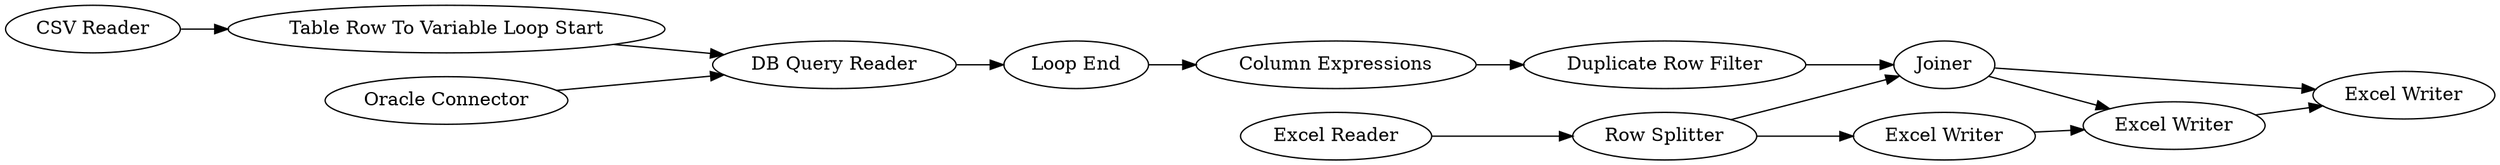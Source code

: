 digraph {
	"4867141929167539062_13" [label="Excel Writer"]
	"4867141929167539062_5" [label="Table Row To Variable Loop Start"]
	"4867141929167539062_6" [label="Oracle Connector"]
	"4867141929167539062_7" [label="DB Query Reader"]
	"4867141929167539062_11" [label="Duplicate Row Filter"]
	"4867141929167539062_10" [label="Column Expressions"]
	"4867141929167539062_12" [label=Joiner]
	"4867141929167539062_3" [label="Excel Writer"]
	"4867141929167539062_2" [label="Excel Reader"]
	"4867141929167539062_14" [label="Excel Writer"]
	"4867141929167539062_4" [label="CSV Reader"]
	"4867141929167539062_8" [label="Loop End"]
	"4867141929167539062_1" [label="Row Splitter"]
	"4867141929167539062_6" -> "4867141929167539062_7"
	"4867141929167539062_7" -> "4867141929167539062_8"
	"4867141929167539062_5" -> "4867141929167539062_7"
	"4867141929167539062_13" -> "4867141929167539062_14"
	"4867141929167539062_10" -> "4867141929167539062_11"
	"4867141929167539062_2" -> "4867141929167539062_1"
	"4867141929167539062_12" -> "4867141929167539062_13"
	"4867141929167539062_3" -> "4867141929167539062_13"
	"4867141929167539062_11" -> "4867141929167539062_12"
	"4867141929167539062_1" -> "4867141929167539062_12"
	"4867141929167539062_12" -> "4867141929167539062_14"
	"4867141929167539062_1" -> "4867141929167539062_3"
	"4867141929167539062_8" -> "4867141929167539062_10"
	"4867141929167539062_4" -> "4867141929167539062_5"
	rankdir=LR
}
